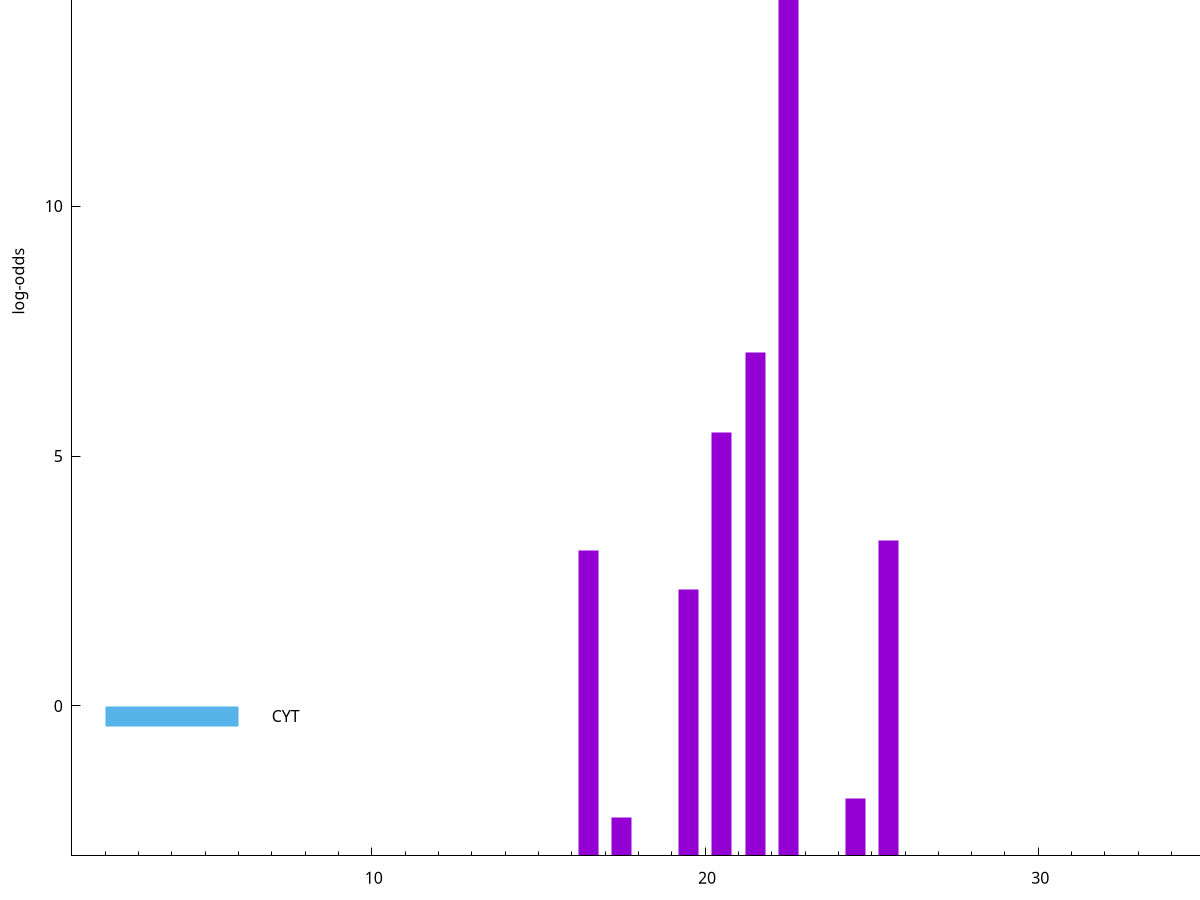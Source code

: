 set title "LipoP predictions for SRR5666568.gff"
set size 2., 1.4
set xrange [1:70] 
set mxtics 10
set yrange [-3:20]
set y2range [0:23]
set ylabel "log-odds"
set term postscript eps color solid "Helvetica" 30
set output "SRR5666568.gff504.eps"
set arrow from 2,15.3291 to 6,15.3291 nohead lt 1 lw 20
set label "SpI" at 7,15.3291
set arrow from 2,-0.200913 to 6,-0.200913 nohead lt 3 lw 20
set label "CYT" at 7,-0.200913
set arrow from 2,15.3291 to 6,15.3291 nohead lt 1 lw 20
set label "SpI" at 7,15.3291
# NOTE: The scores below are the log-odds scores with the threshold
# NOTE: subtracted (a hack to make gnuplot make the histogram all
# NOTE: look nice).
plot "-" axes x1y2 title "" with impulses lt 1 lw 20
22.500000 18.322000
21.500000 10.073220
20.500000 8.467560
25.500000 6.312620
16.500000 6.114570
19.500000 5.324650
24.500000 1.151980
17.500000 0.772160
e
exit
